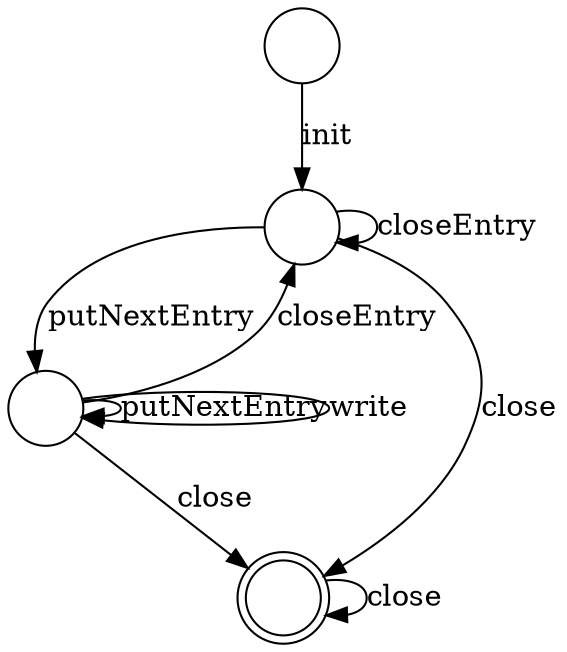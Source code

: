 digraph Automaton {
0 [shape=circle,label=""];
1 [shape=circle,label=""]
2 [shape=circle,label=""]
3 [shape=doublecircle,label=""]
0 -> 1 [label="init"]
1 -> 1 [label="closeEntry"]
1 -> 2 [label="putNextEntry"]
1 -> 3 [label="close"]
2 -> 2 [label="putNextEntry"]
2 -> 2 [label="write"]
2 -> 1 [label="closeEntry"]
2 -> 3 [label="close"]
3 -> 3 [label="close"]
}